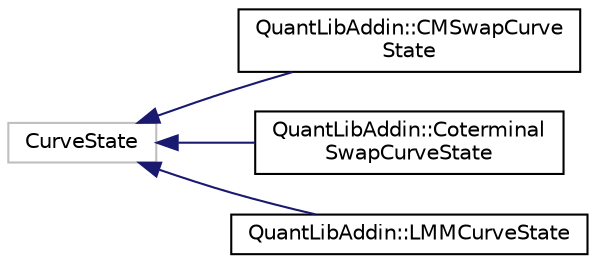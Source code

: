 digraph "Graphical Class Hierarchy"
{
  edge [fontname="Helvetica",fontsize="10",labelfontname="Helvetica",labelfontsize="10"];
  node [fontname="Helvetica",fontsize="10",shape=record];
  rankdir="LR";
  Node261 [label="CurveState",height=0.2,width=0.4,color="grey75", fillcolor="white", style="filled"];
  Node261 -> Node0 [dir="back",color="midnightblue",fontsize="10",style="solid",fontname="Helvetica"];
  Node0 [label="QuantLibAddin::CMSwapCurve\lState",height=0.2,width=0.4,color="black", fillcolor="white", style="filled",URL="$class_quant_lib_addin_1_1_c_m_swap_curve_state.html"];
  Node261 -> Node263 [dir="back",color="midnightblue",fontsize="10",style="solid",fontname="Helvetica"];
  Node263 [label="QuantLibAddin::Coterminal\lSwapCurveState",height=0.2,width=0.4,color="black", fillcolor="white", style="filled",URL="$class_quant_lib_addin_1_1_coterminal_swap_curve_state.html"];
  Node261 -> Node264 [dir="back",color="midnightblue",fontsize="10",style="solid",fontname="Helvetica"];
  Node264 [label="QuantLibAddin::LMMCurveState",height=0.2,width=0.4,color="black", fillcolor="white", style="filled",URL="$class_quant_lib_addin_1_1_l_m_m_curve_state.html"];
}
